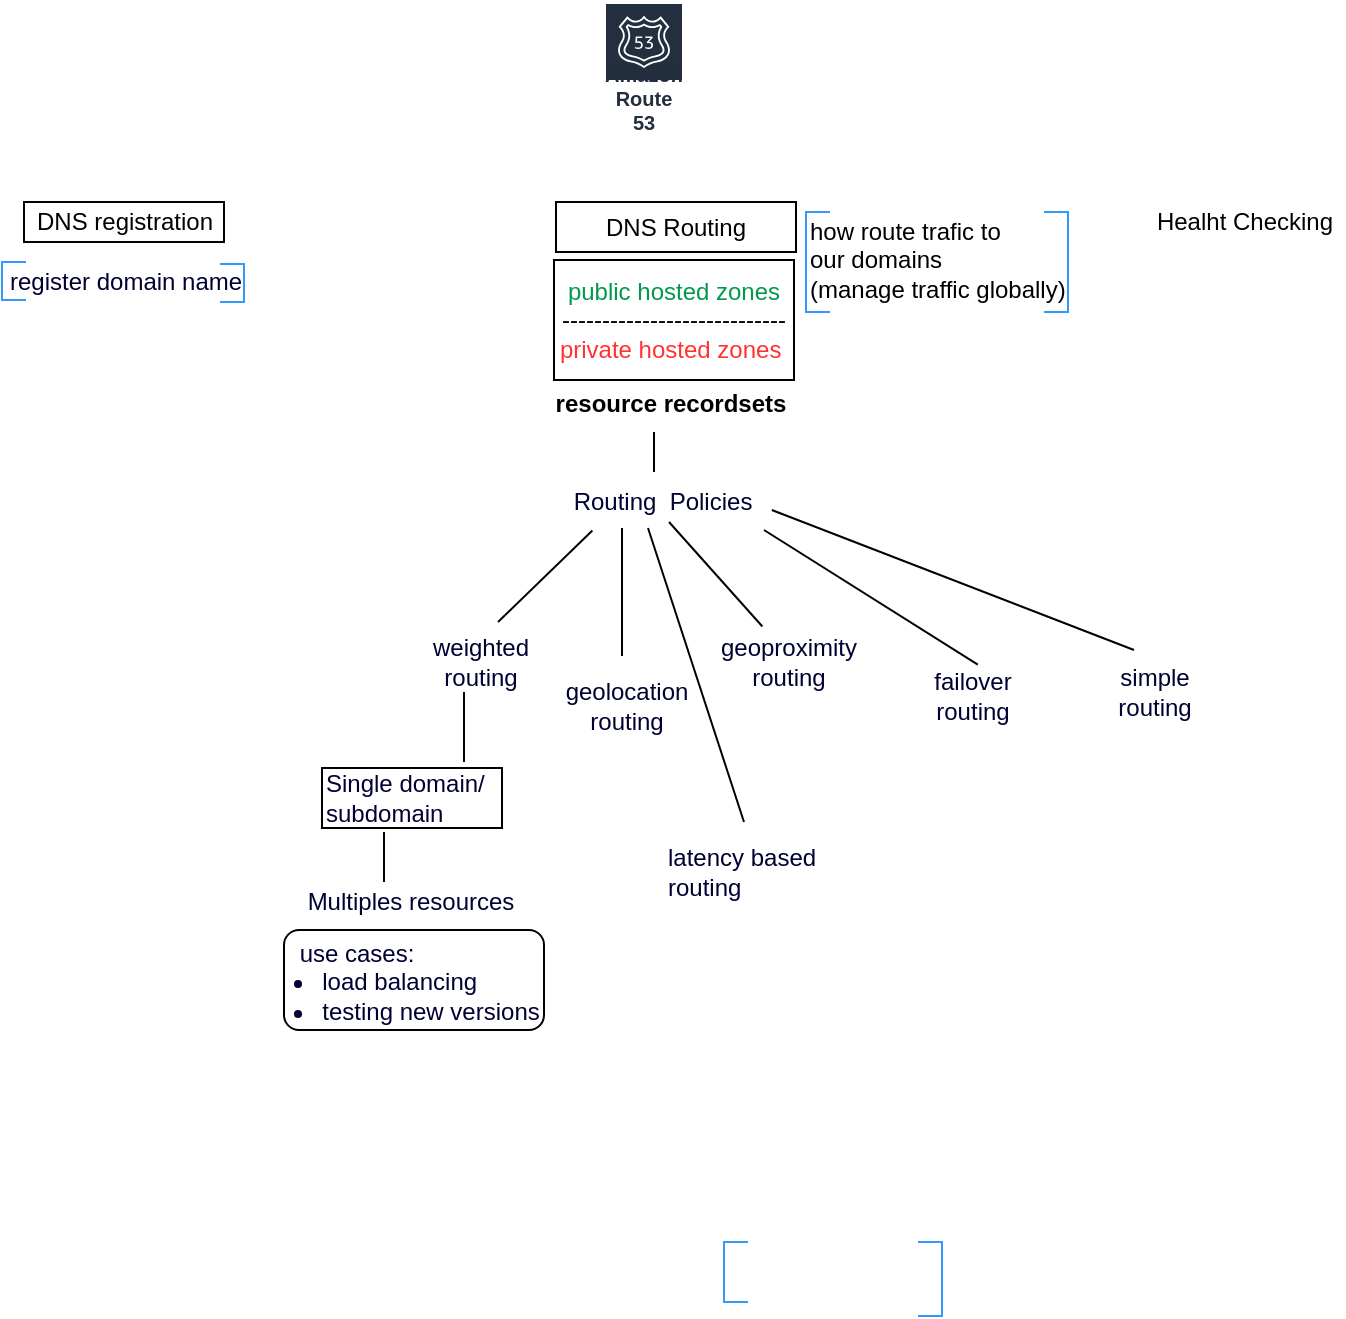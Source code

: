 <mxfile version="20.0.1" type="github">
  <diagram id="7hqPSPKScotGYTefbX5v" name="Page-1">
    <mxGraphModel dx="877" dy="519" grid="1" gridSize="10" guides="1" tooltips="1" connect="1" arrows="1" fold="1" page="1" pageScale="1" pageWidth="1169" pageHeight="827" math="0" shadow="0">
      <root>
        <mxCell id="0" />
        <mxCell id="1" parent="0" />
        <mxCell id="LuacaKuUAbjQaWSRHdwC-1" value="Amazon Route 53" style="sketch=0;outlineConnect=0;fontColor=#232F3E;gradientColor=none;strokeColor=#ffffff;fillColor=#232F3E;dashed=0;verticalLabelPosition=middle;verticalAlign=bottom;align=center;html=1;whiteSpace=wrap;fontSize=10;fontStyle=1;spacing=3;shape=mxgraph.aws4.productIcon;prIcon=mxgraph.aws4.route_53;" vertex="1" parent="1">
          <mxGeometry x="330" y="30" width="40" height="70" as="geometry" />
        </mxCell>
        <mxCell id="LuacaKuUAbjQaWSRHdwC-3" value="DNS registration" style="text;html=1;align=center;verticalAlign=middle;resizable=0;points=[];autosize=1;strokeColor=default;fillColor=none;" vertex="1" parent="1">
          <mxGeometry x="40" y="130" width="100" height="20" as="geometry" />
        </mxCell>
        <mxCell id="LuacaKuUAbjQaWSRHdwC-5" value="Healht Checking" style="text;html=1;align=center;verticalAlign=middle;resizable=0;points=[];autosize=1;strokeColor=none;fillColor=none;" vertex="1" parent="1">
          <mxGeometry x="600" y="130" width="100" height="20" as="geometry" />
        </mxCell>
        <mxCell id="LuacaKuUAbjQaWSRHdwC-6" value="&lt;b&gt;resource recordsets&lt;/b&gt;" style="text;html=1;align=center;verticalAlign=middle;resizable=0;points=[];autosize=1;strokeColor=none;fillColor=none;" vertex="1" parent="1">
          <mxGeometry x="298" y="221" width="130" height="20" as="geometry" />
        </mxCell>
        <mxCell id="LuacaKuUAbjQaWSRHdwC-10" value="" style="strokeWidth=1;html=1;shape=mxgraph.flowchart.annotation_1;align=left;pointerEvents=1;fontColor=#000033;fillColor=none;strokeColor=#3399FF;" vertex="1" parent="1">
          <mxGeometry x="431" y="135" width="12" height="50" as="geometry" />
        </mxCell>
        <mxCell id="LuacaKuUAbjQaWSRHdwC-11" value="" style="strokeWidth=1;html=1;shape=mxgraph.flowchart.annotation_1;align=left;pointerEvents=1;fontColor=#000033;fillColor=none;direction=west;strokeColor=#3399FF;" vertex="1" parent="1">
          <mxGeometry x="550" y="135" width="12" height="50" as="geometry" />
        </mxCell>
        <mxCell id="LuacaKuUAbjQaWSRHdwC-12" value="how route trafic to &lt;br&gt;our domains&lt;br&gt;(manage traffic globally)" style="text;html=1;align=left;verticalAlign=middle;resizable=0;points=[];autosize=1;strokeColor=none;fillColor=none;fontSize=12;" vertex="1" parent="1">
          <mxGeometry x="431" y="133.5" width="140" height="50" as="geometry" />
        </mxCell>
        <mxCell id="LuacaKuUAbjQaWSRHdwC-22" value="&lt;font color=&quot;#00994d&quot;&gt;public hosted zones&lt;/font&gt;&lt;br&gt;----------------------------&lt;br&gt;&lt;font color=&quot;#ff3333&quot;&gt;private hosted zones&lt;/font&gt;&amp;nbsp;" style="rounded=0;whiteSpace=wrap;html=1;" vertex="1" parent="1">
          <mxGeometry x="305" y="159" width="120" height="60" as="geometry" />
        </mxCell>
        <mxCell id="LuacaKuUAbjQaWSRHdwC-23" value="register domain name" style="text;html=1;align=left;verticalAlign=middle;resizable=0;points=[];autosize=1;strokeColor=none;fillColor=none;fontSize=12;fontColor=#000033;" vertex="1" parent="1">
          <mxGeometry x="31" y="160" width="130" height="20" as="geometry" />
        </mxCell>
        <mxCell id="LuacaKuUAbjQaWSRHdwC-24" value="" style="strokeWidth=1;html=1;shape=mxgraph.flowchart.annotation_1;align=left;pointerEvents=1;fontColor=#000033;fillColor=none;strokeColor=#3399FF;" vertex="1" parent="1">
          <mxGeometry x="29" y="160" width="12" height="19" as="geometry" />
        </mxCell>
        <mxCell id="LuacaKuUAbjQaWSRHdwC-25" value="" style="strokeWidth=1;html=1;shape=mxgraph.flowchart.annotation_1;align=left;pointerEvents=1;fontColor=#000033;fillColor=none;direction=west;strokeColor=#3399FF;" vertex="1" parent="1">
          <mxGeometry x="138" y="161" width="12" height="19" as="geometry" />
        </mxCell>
        <mxCell id="LuacaKuUAbjQaWSRHdwC-26" value="&lt;span style=&quot;color: rgb(0, 0, 0);&quot;&gt;DNS Routing&lt;/span&gt;" style="rounded=0;whiteSpace=wrap;html=1;fontColor=#00994D;" vertex="1" parent="1">
          <mxGeometry x="306" y="130" width="120" height="25" as="geometry" />
        </mxCell>
        <mxCell id="LuacaKuUAbjQaWSRHdwC-27" value="" style="strokeWidth=1;html=1;shape=mxgraph.flowchart.annotation_1;align=left;pointerEvents=1;fontColor=#000033;fillColor=none;strokeColor=#3399FF;" vertex="1" parent="1">
          <mxGeometry x="390" y="650" width="12" height="30" as="geometry" />
        </mxCell>
        <mxCell id="LuacaKuUAbjQaWSRHdwC-28" value="" style="strokeWidth=1;html=1;shape=mxgraph.flowchart.annotation_1;align=left;pointerEvents=1;fontColor=#000033;fillColor=none;direction=west;strokeColor=#3399FF;" vertex="1" parent="1">
          <mxGeometry x="487" y="650" width="12" height="37" as="geometry" />
        </mxCell>
        <mxCell id="LuacaKuUAbjQaWSRHdwC-32" value="Routing&amp;nbsp; Policies" style="text;html=1;align=center;verticalAlign=middle;resizable=0;points=[];autosize=1;strokeColor=none;fillColor=none;fontColor=#000033;" vertex="1" parent="1">
          <mxGeometry x="309" y="270" width="100" height="20" as="geometry" />
        </mxCell>
        <mxCell id="LuacaKuUAbjQaWSRHdwC-33" value="" style="endArrow=none;html=1;rounded=0;fontColor=#000033;" edge="1" parent="1">
          <mxGeometry width="50" height="50" relative="1" as="geometry">
            <mxPoint x="355" y="265" as="sourcePoint" />
            <mxPoint x="355" y="245" as="targetPoint" />
          </mxGeometry>
        </mxCell>
        <mxCell id="LuacaKuUAbjQaWSRHdwC-36" value="latency based &lt;br&gt;routing" style="text;html=1;align=left;verticalAlign=middle;resizable=0;points=[];autosize=1;strokeColor=none;fillColor=none;fontColor=#000033;" vertex="1" parent="1">
          <mxGeometry x="360" y="450" width="90" height="30" as="geometry" />
        </mxCell>
        <mxCell id="LuacaKuUAbjQaWSRHdwC-40" value="" style="endArrow=none;html=1;rounded=0;fontColor=#000033;entryX=0.282;entryY=1.214;entryDx=0;entryDy=0;entryPerimeter=0;" edge="1" parent="1">
          <mxGeometry width="50" height="50" relative="1" as="geometry">
            <mxPoint x="277" y="340" as="sourcePoint" />
            <mxPoint x="324.2" y="294.28" as="targetPoint" />
          </mxGeometry>
        </mxCell>
        <mxCell id="LuacaKuUAbjQaWSRHdwC-42" value="geolocation&lt;br&gt;routing" style="text;html=1;align=center;verticalAlign=middle;resizable=0;points=[];autosize=1;strokeColor=none;fillColor=none;fontColor=#000033;" vertex="1" parent="1">
          <mxGeometry x="301" y="367" width="80" height="30" as="geometry" />
        </mxCell>
        <mxCell id="LuacaKuUAbjQaWSRHdwC-43" value="geoproximity&lt;br&gt;routing" style="text;html=1;align=center;verticalAlign=middle;resizable=0;points=[];autosize=1;strokeColor=none;fillColor=none;fontColor=#000033;" vertex="1" parent="1">
          <mxGeometry x="382" y="345" width="80" height="30" as="geometry" />
        </mxCell>
        <mxCell id="LuacaKuUAbjQaWSRHdwC-44" value="" style="endArrow=none;html=1;rounded=0;fontColor=#000033;" edge="1" parent="1">
          <mxGeometry width="50" height="50" relative="1" as="geometry">
            <mxPoint x="339" y="357" as="sourcePoint" />
            <mxPoint x="339" y="293" as="targetPoint" />
          </mxGeometry>
        </mxCell>
        <mxCell id="LuacaKuUAbjQaWSRHdwC-45" value="" style="endArrow=none;html=1;rounded=0;fontColor=#000033;exitX=0.34;exitY=-0.091;exitDx=0;exitDy=0;exitPerimeter=0;" edge="1" parent="1" source="LuacaKuUAbjQaWSRHdwC-43">
          <mxGeometry width="50" height="50" relative="1" as="geometry">
            <mxPoint x="362.5" y="343" as="sourcePoint" />
            <mxPoint x="362.5" y="290" as="targetPoint" />
          </mxGeometry>
        </mxCell>
        <mxCell id="LuacaKuUAbjQaWSRHdwC-46" value="" style="endArrow=none;html=1;rounded=0;fontColor=#000033;exitX=0.558;exitY=-0.024;exitDx=0;exitDy=0;exitPerimeter=0;" edge="1" parent="1" source="LuacaKuUAbjQaWSRHdwC-47">
          <mxGeometry width="50" height="50" relative="1" as="geometry">
            <mxPoint x="540" y="350" as="sourcePoint" />
            <mxPoint x="410" y="294" as="targetPoint" />
          </mxGeometry>
        </mxCell>
        <mxCell id="LuacaKuUAbjQaWSRHdwC-47" value="failover &lt;br&gt;routing" style="text;html=1;align=center;verticalAlign=middle;resizable=0;points=[];autosize=1;strokeColor=none;fillColor=none;fontColor=#000033;" vertex="1" parent="1">
          <mxGeometry x="489" y="362" width="50" height="30" as="geometry" />
        </mxCell>
        <mxCell id="LuacaKuUAbjQaWSRHdwC-49" value="simple&lt;br&gt;routing" style="text;html=1;align=center;verticalAlign=middle;resizable=0;points=[];autosize=1;strokeColor=none;fillColor=none;fontColor=#000033;" vertex="1" parent="1">
          <mxGeometry x="580" y="360" width="50" height="30" as="geometry" />
        </mxCell>
        <mxCell id="LuacaKuUAbjQaWSRHdwC-50" value="weighted&lt;br&gt;routing" style="text;html=1;align=center;verticalAlign=middle;resizable=0;points=[];autosize=1;strokeColor=none;fillColor=none;fontColor=#000033;" vertex="1" parent="1">
          <mxGeometry x="238" y="345" width="60" height="30" as="geometry" />
        </mxCell>
        <mxCell id="LuacaKuUAbjQaWSRHdwC-52" value="" style="endArrow=none;html=1;rounded=0;fontColor=#000033;exitX=0.558;exitY=-0.024;exitDx=0;exitDy=0;exitPerimeter=0;entryX=1.049;entryY=0.7;entryDx=0;entryDy=0;entryPerimeter=0;" edge="1" parent="1" target="LuacaKuUAbjQaWSRHdwC-32">
          <mxGeometry width="50" height="50" relative="1" as="geometry">
            <mxPoint x="595" y="354" as="sourcePoint" />
            <mxPoint x="488.1" y="286.72" as="targetPoint" />
          </mxGeometry>
        </mxCell>
        <mxCell id="LuacaKuUAbjQaWSRHdwC-53" value="" style="endArrow=none;html=1;rounded=0;fontColor=#000033;" edge="1" parent="1">
          <mxGeometry width="50" height="50" relative="1" as="geometry">
            <mxPoint x="400" y="440" as="sourcePoint" />
            <mxPoint x="352" y="293" as="targetPoint" />
          </mxGeometry>
        </mxCell>
        <mxCell id="LuacaKuUAbjQaWSRHdwC-54" value="" style="endArrow=none;html=1;rounded=0;fontColor=#000033;" edge="1" parent="1">
          <mxGeometry width="50" height="50" relative="1" as="geometry">
            <mxPoint x="260" y="410" as="sourcePoint" />
            <mxPoint x="260" y="375" as="targetPoint" />
          </mxGeometry>
        </mxCell>
        <mxCell id="LuacaKuUAbjQaWSRHdwC-55" value="Single domain/&lt;br&gt;subdomain" style="text;html=1;align=left;verticalAlign=middle;resizable=0;points=[];autosize=1;strokeColor=default;fillColor=none;fontColor=#000033;" vertex="1" parent="1">
          <mxGeometry x="189" y="413" width="90" height="30" as="geometry" />
        </mxCell>
        <mxCell id="LuacaKuUAbjQaWSRHdwC-56" value="" style="endArrow=none;html=1;rounded=0;fontColor=#000033;" edge="1" parent="1">
          <mxGeometry width="50" height="50" relative="1" as="geometry">
            <mxPoint x="220" y="470" as="sourcePoint" />
            <mxPoint x="220" y="445" as="targetPoint" />
          </mxGeometry>
        </mxCell>
        <mxCell id="LuacaKuUAbjQaWSRHdwC-57" value="Multiples resources" style="text;html=1;align=center;verticalAlign=middle;resizable=0;points=[];autosize=1;strokeColor=none;fillColor=none;fontColor=#000033;" vertex="1" parent="1">
          <mxGeometry x="173" y="470" width="120" height="20" as="geometry" />
        </mxCell>
        <mxCell id="LuacaKuUAbjQaWSRHdwC-58" value="" style="rounded=1;whiteSpace=wrap;html=1;fontColor=#000033;strokeColor=default;" vertex="1" parent="1">
          <mxGeometry x="170" y="494" width="130" height="50" as="geometry" />
        </mxCell>
        <mxCell id="LuacaKuUAbjQaWSRHdwC-59" value="&lt;div style=&quot;text-align: left;&quot;&gt;&lt;ul&gt;&lt;li&gt;&lt;span style=&quot;background-color: initial;&quot;&gt;load balancing&lt;/span&gt;&lt;/li&gt;&lt;li&gt;&lt;span style=&quot;background-color: initial;&quot;&gt;testing new versions&lt;/span&gt;&lt;/li&gt;&lt;/ul&gt;&lt;/div&gt;" style="text;html=1;align=center;verticalAlign=middle;resizable=0;points=[];autosize=1;strokeColor=none;fillColor=none;fontColor=#000033;" vertex="1" parent="1">
          <mxGeometry x="143" y="497" width="160" height="60" as="geometry" />
        </mxCell>
        <mxCell id="LuacaKuUAbjQaWSRHdwC-60" value="use cases:" style="text;html=1;align=center;verticalAlign=middle;resizable=0;points=[];autosize=1;strokeColor=none;fillColor=none;fontColor=#000033;" vertex="1" parent="1">
          <mxGeometry x="171" y="496" width="70" height="20" as="geometry" />
        </mxCell>
      </root>
    </mxGraphModel>
  </diagram>
</mxfile>

